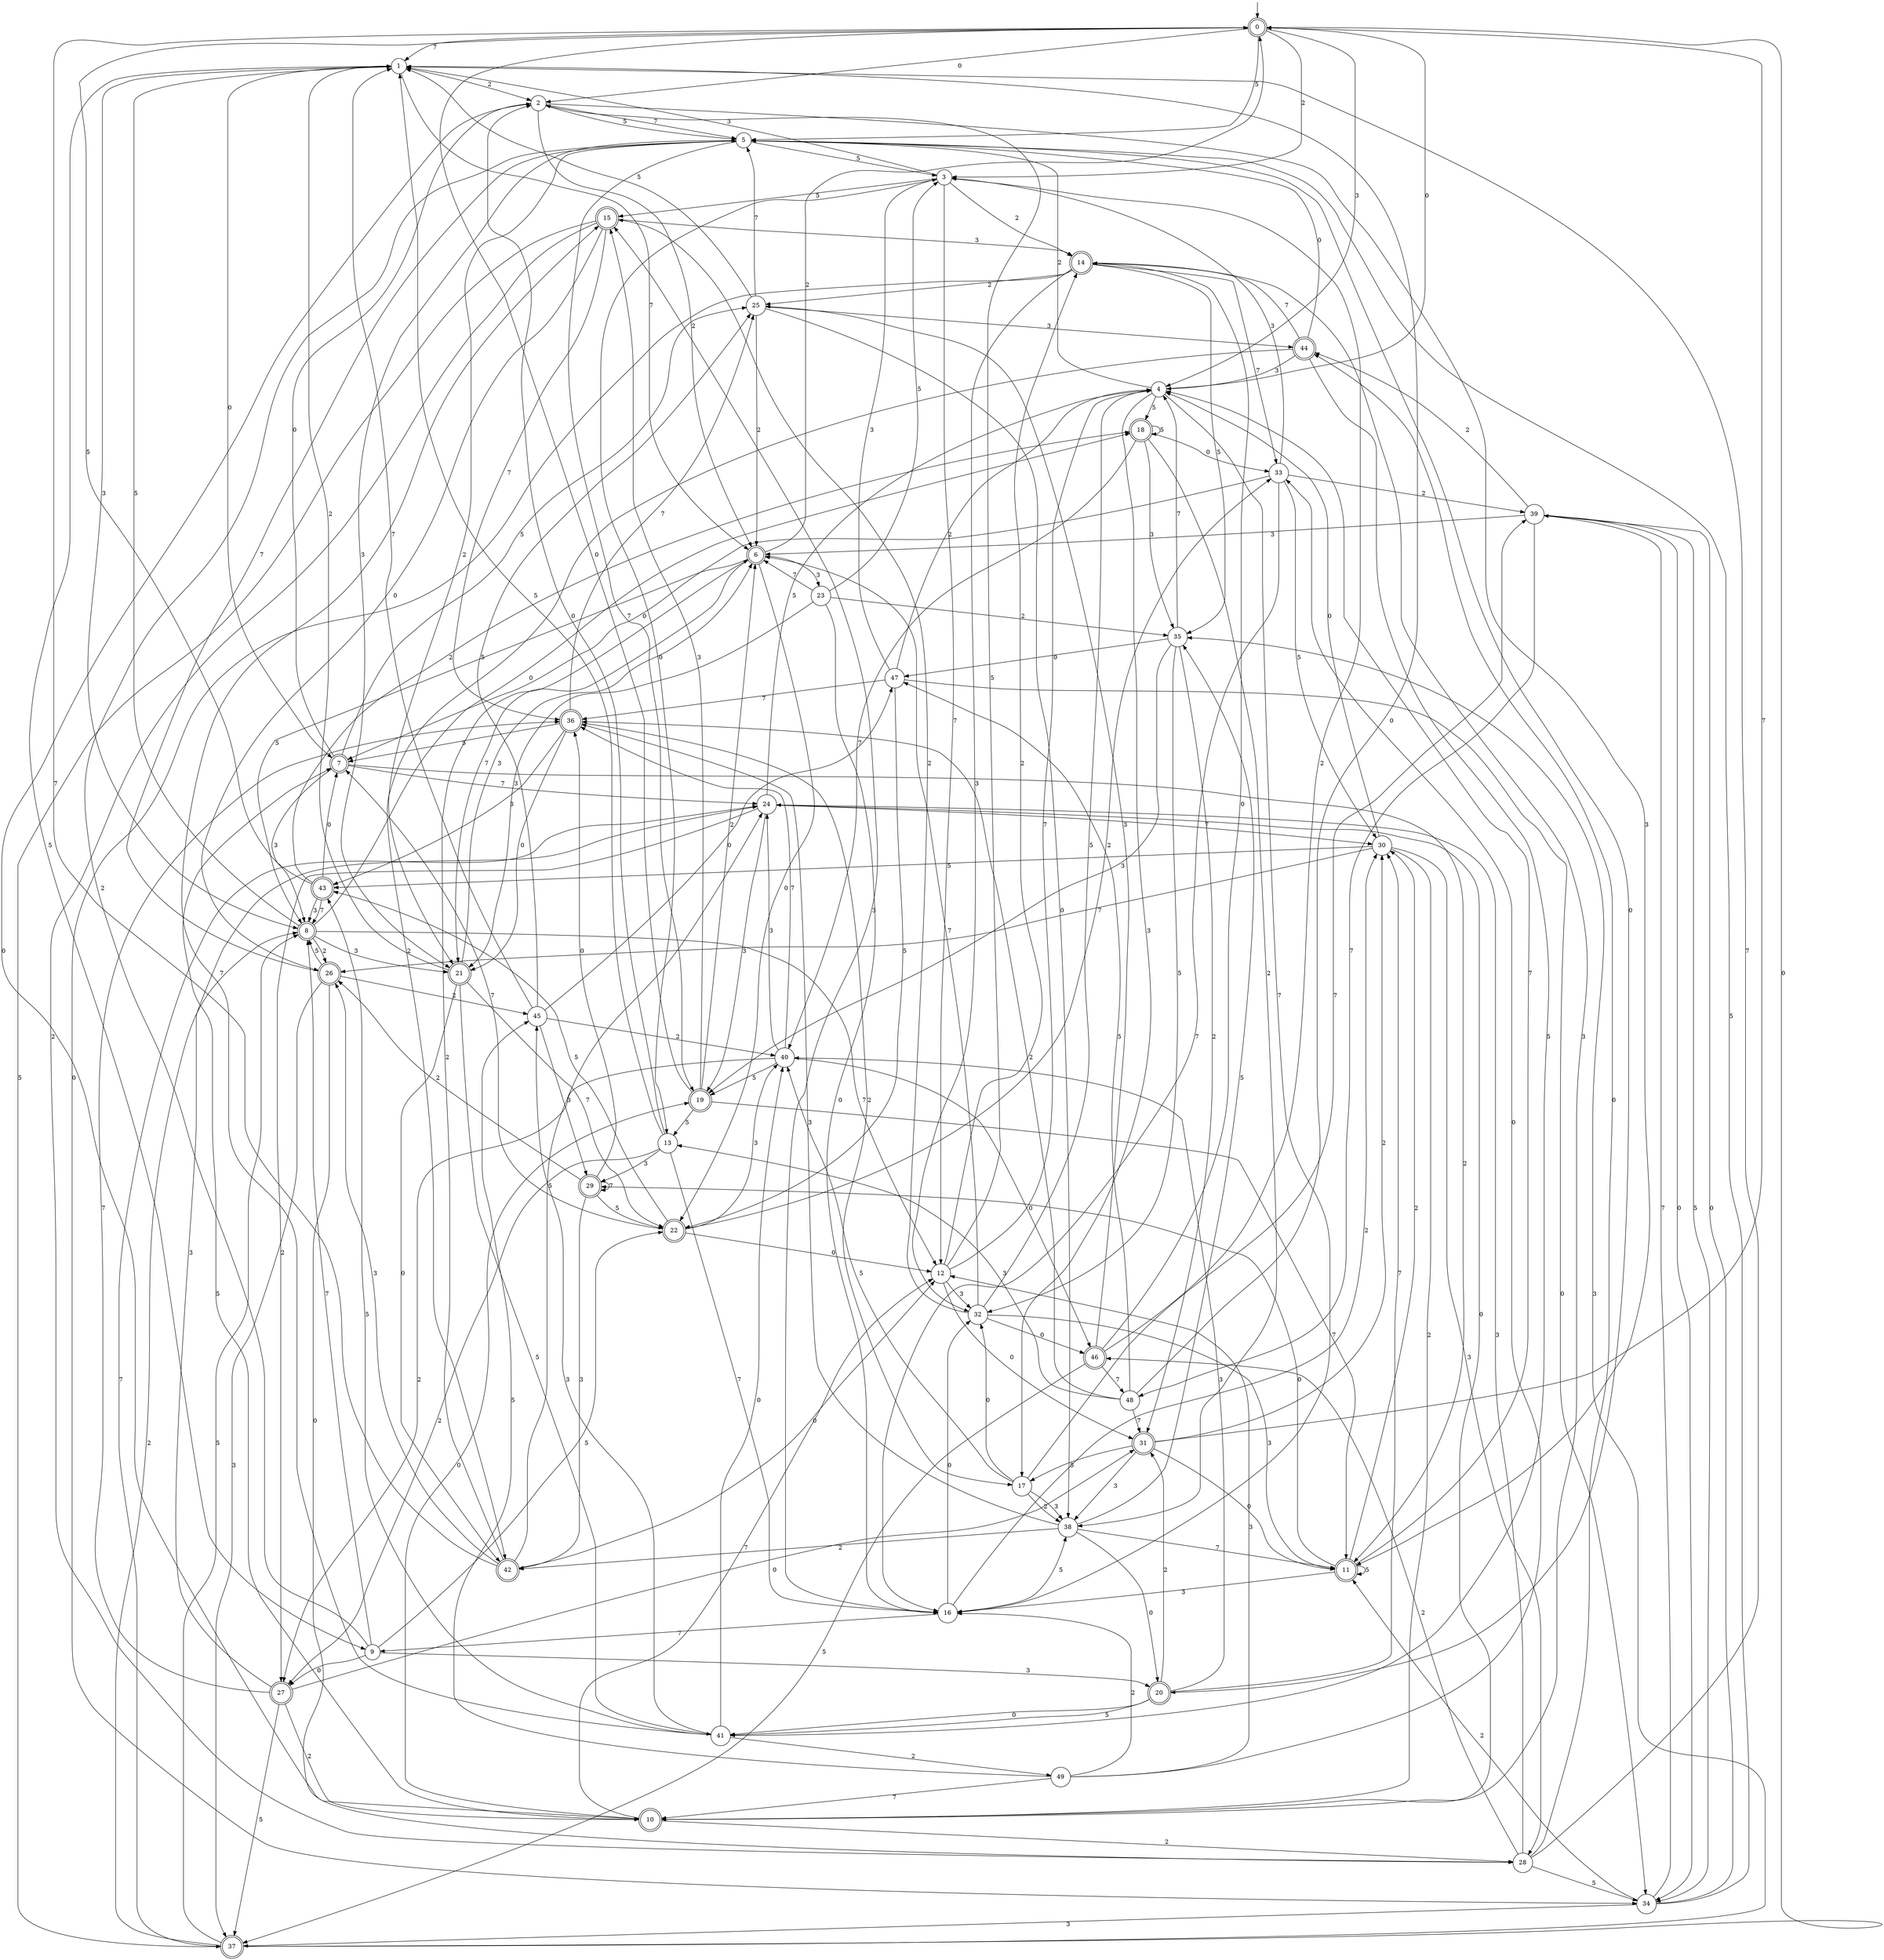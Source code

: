 digraph g {

	s0 [shape="doublecircle" label="0"];
	s1 [shape="circle" label="1"];
	s2 [shape="circle" label="2"];
	s3 [shape="circle" label="3"];
	s4 [shape="circle" label="4"];
	s5 [shape="circle" label="5"];
	s6 [shape="doublecircle" label="6"];
	s7 [shape="doublecircle" label="7"];
	s8 [shape="doublecircle" label="8"];
	s9 [shape="circle" label="9"];
	s10 [shape="doublecircle" label="10"];
	s11 [shape="doublecircle" label="11"];
	s12 [shape="circle" label="12"];
	s13 [shape="circle" label="13"];
	s14 [shape="doublecircle" label="14"];
	s15 [shape="doublecircle" label="15"];
	s16 [shape="circle" label="16"];
	s17 [shape="circle" label="17"];
	s18 [shape="doublecircle" label="18"];
	s19 [shape="doublecircle" label="19"];
	s20 [shape="doublecircle" label="20"];
	s21 [shape="doublecircle" label="21"];
	s22 [shape="doublecircle" label="22"];
	s23 [shape="circle" label="23"];
	s24 [shape="circle" label="24"];
	s25 [shape="circle" label="25"];
	s26 [shape="doublecircle" label="26"];
	s27 [shape="doublecircle" label="27"];
	s28 [shape="circle" label="28"];
	s29 [shape="doublecircle" label="29"];
	s30 [shape="circle" label="30"];
	s31 [shape="doublecircle" label="31"];
	s32 [shape="circle" label="32"];
	s33 [shape="circle" label="33"];
	s34 [shape="circle" label="34"];
	s35 [shape="circle" label="35"];
	s36 [shape="doublecircle" label="36"];
	s37 [shape="doublecircle" label="37"];
	s38 [shape="circle" label="38"];
	s39 [shape="circle" label="39"];
	s40 [shape="circle" label="40"];
	s41 [shape="circle" label="41"];
	s42 [shape="doublecircle" label="42"];
	s43 [shape="doublecircle" label="43"];
	s44 [shape="doublecircle" label="44"];
	s45 [shape="circle" label="45"];
	s46 [shape="doublecircle" label="46"];
	s47 [shape="circle" label="47"];
	s48 [shape="circle" label="48"];
	s49 [shape="circle" label="49"];
	s0 -> s1 [label="7"];
	s0 -> s2 [label="0"];
	s0 -> s3 [label="2"];
	s0 -> s4 [label="3"];
	s0 -> s5 [label="5"];
	s1 -> s6 [label="7"];
	s1 -> s7 [label="0"];
	s1 -> s2 [label="2"];
	s1 -> s8 [label="3"];
	s1 -> s9 [label="5"];
	s2 -> s5 [label="7"];
	s2 -> s10 [label="0"];
	s2 -> s6 [label="2"];
	s2 -> s11 [label="3"];
	s2 -> s5 [label="5"];
	s3 -> s12 [label="7"];
	s3 -> s13 [label="0"];
	s3 -> s14 [label="2"];
	s3 -> s1 [label="3"];
	s3 -> s15 [label="5"];
	s4 -> s16 [label="7"];
	s4 -> s0 [label="0"];
	s4 -> s5 [label="2"];
	s4 -> s17 [label="3"];
	s4 -> s18 [label="5"];
	s5 -> s19 [label="7"];
	s5 -> s20 [label="0"];
	s5 -> s21 [label="2"];
	s5 -> s21 [label="3"];
	s5 -> s3 [label="5"];
	s6 -> s21 [label="7"];
	s6 -> s22 [label="0"];
	s6 -> s0 [label="2"];
	s6 -> s23 [label="3"];
	s6 -> s8 [label="5"];
	s7 -> s24 [label="7"];
	s7 -> s2 [label="0"];
	s7 -> s11 [label="2"];
	s7 -> s8 [label="3"];
	s7 -> s25 [label="5"];
	s8 -> s12 [label="7"];
	s8 -> s18 [label="0"];
	s8 -> s26 [label="2"];
	s8 -> s21 [label="3"];
	s8 -> s1 [label="5"];
	s9 -> s8 [label="7"];
	s9 -> s27 [label="0"];
	s9 -> s5 [label="2"];
	s9 -> s20 [label="3"];
	s9 -> s22 [label="5"];
	s10 -> s12 [label="7"];
	s10 -> s19 [label="0"];
	s10 -> s28 [label="2"];
	s10 -> s14 [label="3"];
	s10 -> s7 [label="5"];
	s11 -> s4 [label="7"];
	s11 -> s29 [label="0"];
	s11 -> s30 [label="2"];
	s11 -> s16 [label="3"];
	s11 -> s11 [label="5"];
	s12 -> s4 [label="7"];
	s12 -> s31 [label="0"];
	s12 -> s14 [label="2"];
	s12 -> s32 [label="3"];
	s12 -> s2 [label="5"];
	s13 -> s16 [label="7"];
	s13 -> s2 [label="0"];
	s13 -> s27 [label="2"];
	s13 -> s29 [label="3"];
	s13 -> s1 [label="5"];
	s14 -> s33 [label="7"];
	s14 -> s34 [label="0"];
	s14 -> s25 [label="2"];
	s14 -> s32 [label="3"];
	s14 -> s35 [label="5"];
	s15 -> s36 [label="7"];
	s15 -> s26 [label="0"];
	s15 -> s28 [label="2"];
	s15 -> s14 [label="3"];
	s15 -> s37 [label="5"];
	s16 -> s9 [label="7"];
	s16 -> s32 [label="0"];
	s16 -> s30 [label="2"];
	s16 -> s15 [label="3"];
	s16 -> s38 [label="5"];
	s17 -> s39 [label="7"];
	s17 -> s32 [label="0"];
	s17 -> s38 [label="2"];
	s17 -> s38 [label="3"];
	s17 -> s40 [label="5"];
	s18 -> s40 [label="7"];
	s18 -> s33 [label="0"];
	s18 -> s38 [label="2"];
	s18 -> s35 [label="3"];
	s18 -> s18 [label="5"];
	s19 -> s11 [label="7"];
	s19 -> s0 [label="0"];
	s19 -> s6 [label="2"];
	s19 -> s15 [label="3"];
	s19 -> s13 [label="5"];
	s20 -> s30 [label="7"];
	s20 -> s41 [label="0"];
	s20 -> s31 [label="2"];
	s20 -> s40 [label="3"];
	s20 -> s41 [label="5"];
	s21 -> s22 [label="7"];
	s21 -> s42 [label="0"];
	s21 -> s1 [label="2"];
	s21 -> s6 [label="3"];
	s21 -> s41 [label="5"];
	s22 -> s7 [label="7"];
	s22 -> s12 [label="0"];
	s22 -> s33 [label="2"];
	s22 -> s40 [label="3"];
	s22 -> s43 [label="5"];
	s23 -> s6 [label="7"];
	s23 -> s16 [label="0"];
	s23 -> s35 [label="2"];
	s23 -> s21 [label="3"];
	s23 -> s3 [label="5"];
	s24 -> s30 [label="7"];
	s24 -> s10 [label="0"];
	s24 -> s27 [label="2"];
	s24 -> s19 [label="3"];
	s24 -> s4 [label="5"];
	s25 -> s5 [label="7"];
	s25 -> s38 [label="0"];
	s25 -> s6 [label="2"];
	s25 -> s44 [label="3"];
	s25 -> s1 [label="5"];
	s26 -> s5 [label="7"];
	s26 -> s28 [label="0"];
	s26 -> s45 [label="2"];
	s26 -> s37 [label="3"];
	s26 -> s8 [label="5"];
	s27 -> s36 [label="7"];
	s27 -> s31 [label="0"];
	s27 -> s10 [label="2"];
	s27 -> s24 [label="3"];
	s27 -> s37 [label="5"];
	s28 -> s1 [label="7"];
	s28 -> s44 [label="0"];
	s28 -> s46 [label="2"];
	s28 -> s24 [label="3"];
	s28 -> s34 [label="5"];
	s29 -> s29 [label="7"];
	s29 -> s36 [label="0"];
	s29 -> s26 [label="2"];
	s29 -> s42 [label="3"];
	s29 -> s22 [label="5"];
	s30 -> s26 [label="7"];
	s30 -> s4 [label="0"];
	s30 -> s10 [label="2"];
	s30 -> s28 [label="3"];
	s30 -> s43 [label="5"];
	s31 -> s0 [label="7"];
	s31 -> s11 [label="0"];
	s31 -> s30 [label="2"];
	s31 -> s38 [label="3"];
	s31 -> s17 [label="5"];
	s32 -> s6 [label="7"];
	s32 -> s46 [label="0"];
	s32 -> s15 [label="2"];
	s32 -> s11 [label="3"];
	s32 -> s4 [label="5"];
	s33 -> s16 [label="7"];
	s33 -> s7 [label="0"];
	s33 -> s39 [label="2"];
	s33 -> s3 [label="3"];
	s33 -> s30 [label="5"];
	s34 -> s39 [label="7"];
	s34 -> s39 [label="0"];
	s34 -> s11 [label="2"];
	s34 -> s37 [label="3"];
	s34 -> s5 [label="5"];
	s35 -> s4 [label="7"];
	s35 -> s47 [label="0"];
	s35 -> s31 [label="2"];
	s35 -> s19 [label="3"];
	s35 -> s32 [label="5"];
	s36 -> s25 [label="7"];
	s36 -> s21 [label="0"];
	s36 -> s17 [label="2"];
	s36 -> s43 [label="3"];
	s36 -> s7 [label="5"];
	s37 -> s24 [label="7"];
	s37 -> s0 [label="0"];
	s37 -> s8 [label="2"];
	s37 -> s35 [label="3"];
	s37 -> s8 [label="5"];
	s38 -> s11 [label="7"];
	s38 -> s20 [label="0"];
	s38 -> s42 [label="2"];
	s38 -> s36 [label="3"];
	s38 -> s35 [label="5"];
	s39 -> s48 [label="7"];
	s39 -> s34 [label="0"];
	s39 -> s44 [label="2"];
	s39 -> s6 [label="3"];
	s39 -> s34 [label="5"];
	s40 -> s36 [label="7"];
	s40 -> s46 [label="0"];
	s40 -> s27 [label="2"];
	s40 -> s24 [label="3"];
	s40 -> s19 [label="5"];
	s41 -> s15 [label="7"];
	s41 -> s40 [label="0"];
	s41 -> s49 [label="2"];
	s41 -> s45 [label="3"];
	s41 -> s43 [label="5"];
	s42 -> s0 [label="7"];
	s42 -> s12 [label="0"];
	s42 -> s6 [label="2"];
	s42 -> s26 [label="3"];
	s42 -> s24 [label="5"];
	s43 -> s8 [label="7"];
	s43 -> s7 [label="0"];
	s43 -> s18 [label="2"];
	s43 -> s8 [label="3"];
	s43 -> s0 [label="5"];
	s44 -> s14 [label="7"];
	s44 -> s5 [label="0"];
	s44 -> s42 [label="2"];
	s44 -> s4 [label="3"];
	s44 -> s41 [label="5"];
	s45 -> s1 [label="7"];
	s45 -> s47 [label="0"];
	s45 -> s40 [label="2"];
	s45 -> s29 [label="3"];
	s45 -> s25 [label="5"];
	s46 -> s48 [label="7"];
	s46 -> s14 [label="0"];
	s46 -> s3 [label="2"];
	s46 -> s25 [label="3"];
	s46 -> s37 [label="5"];
	s47 -> s36 [label="7"];
	s47 -> s34 [label="0"];
	s47 -> s4 [label="2"];
	s47 -> s3 [label="3"];
	s47 -> s22 [label="5"];
	s48 -> s31 [label="7"];
	s48 -> s1 [label="0"];
	s48 -> s36 [label="2"];
	s48 -> s13 [label="3"];
	s48 -> s47 [label="5"];
	s49 -> s10 [label="7"];
	s49 -> s33 [label="0"];
	s49 -> s16 [label="2"];
	s49 -> s12 [label="3"];
	s49 -> s45 [label="5"];

__start0 [label="" shape="none" width="0" height="0"];
__start0 -> s0;

}
